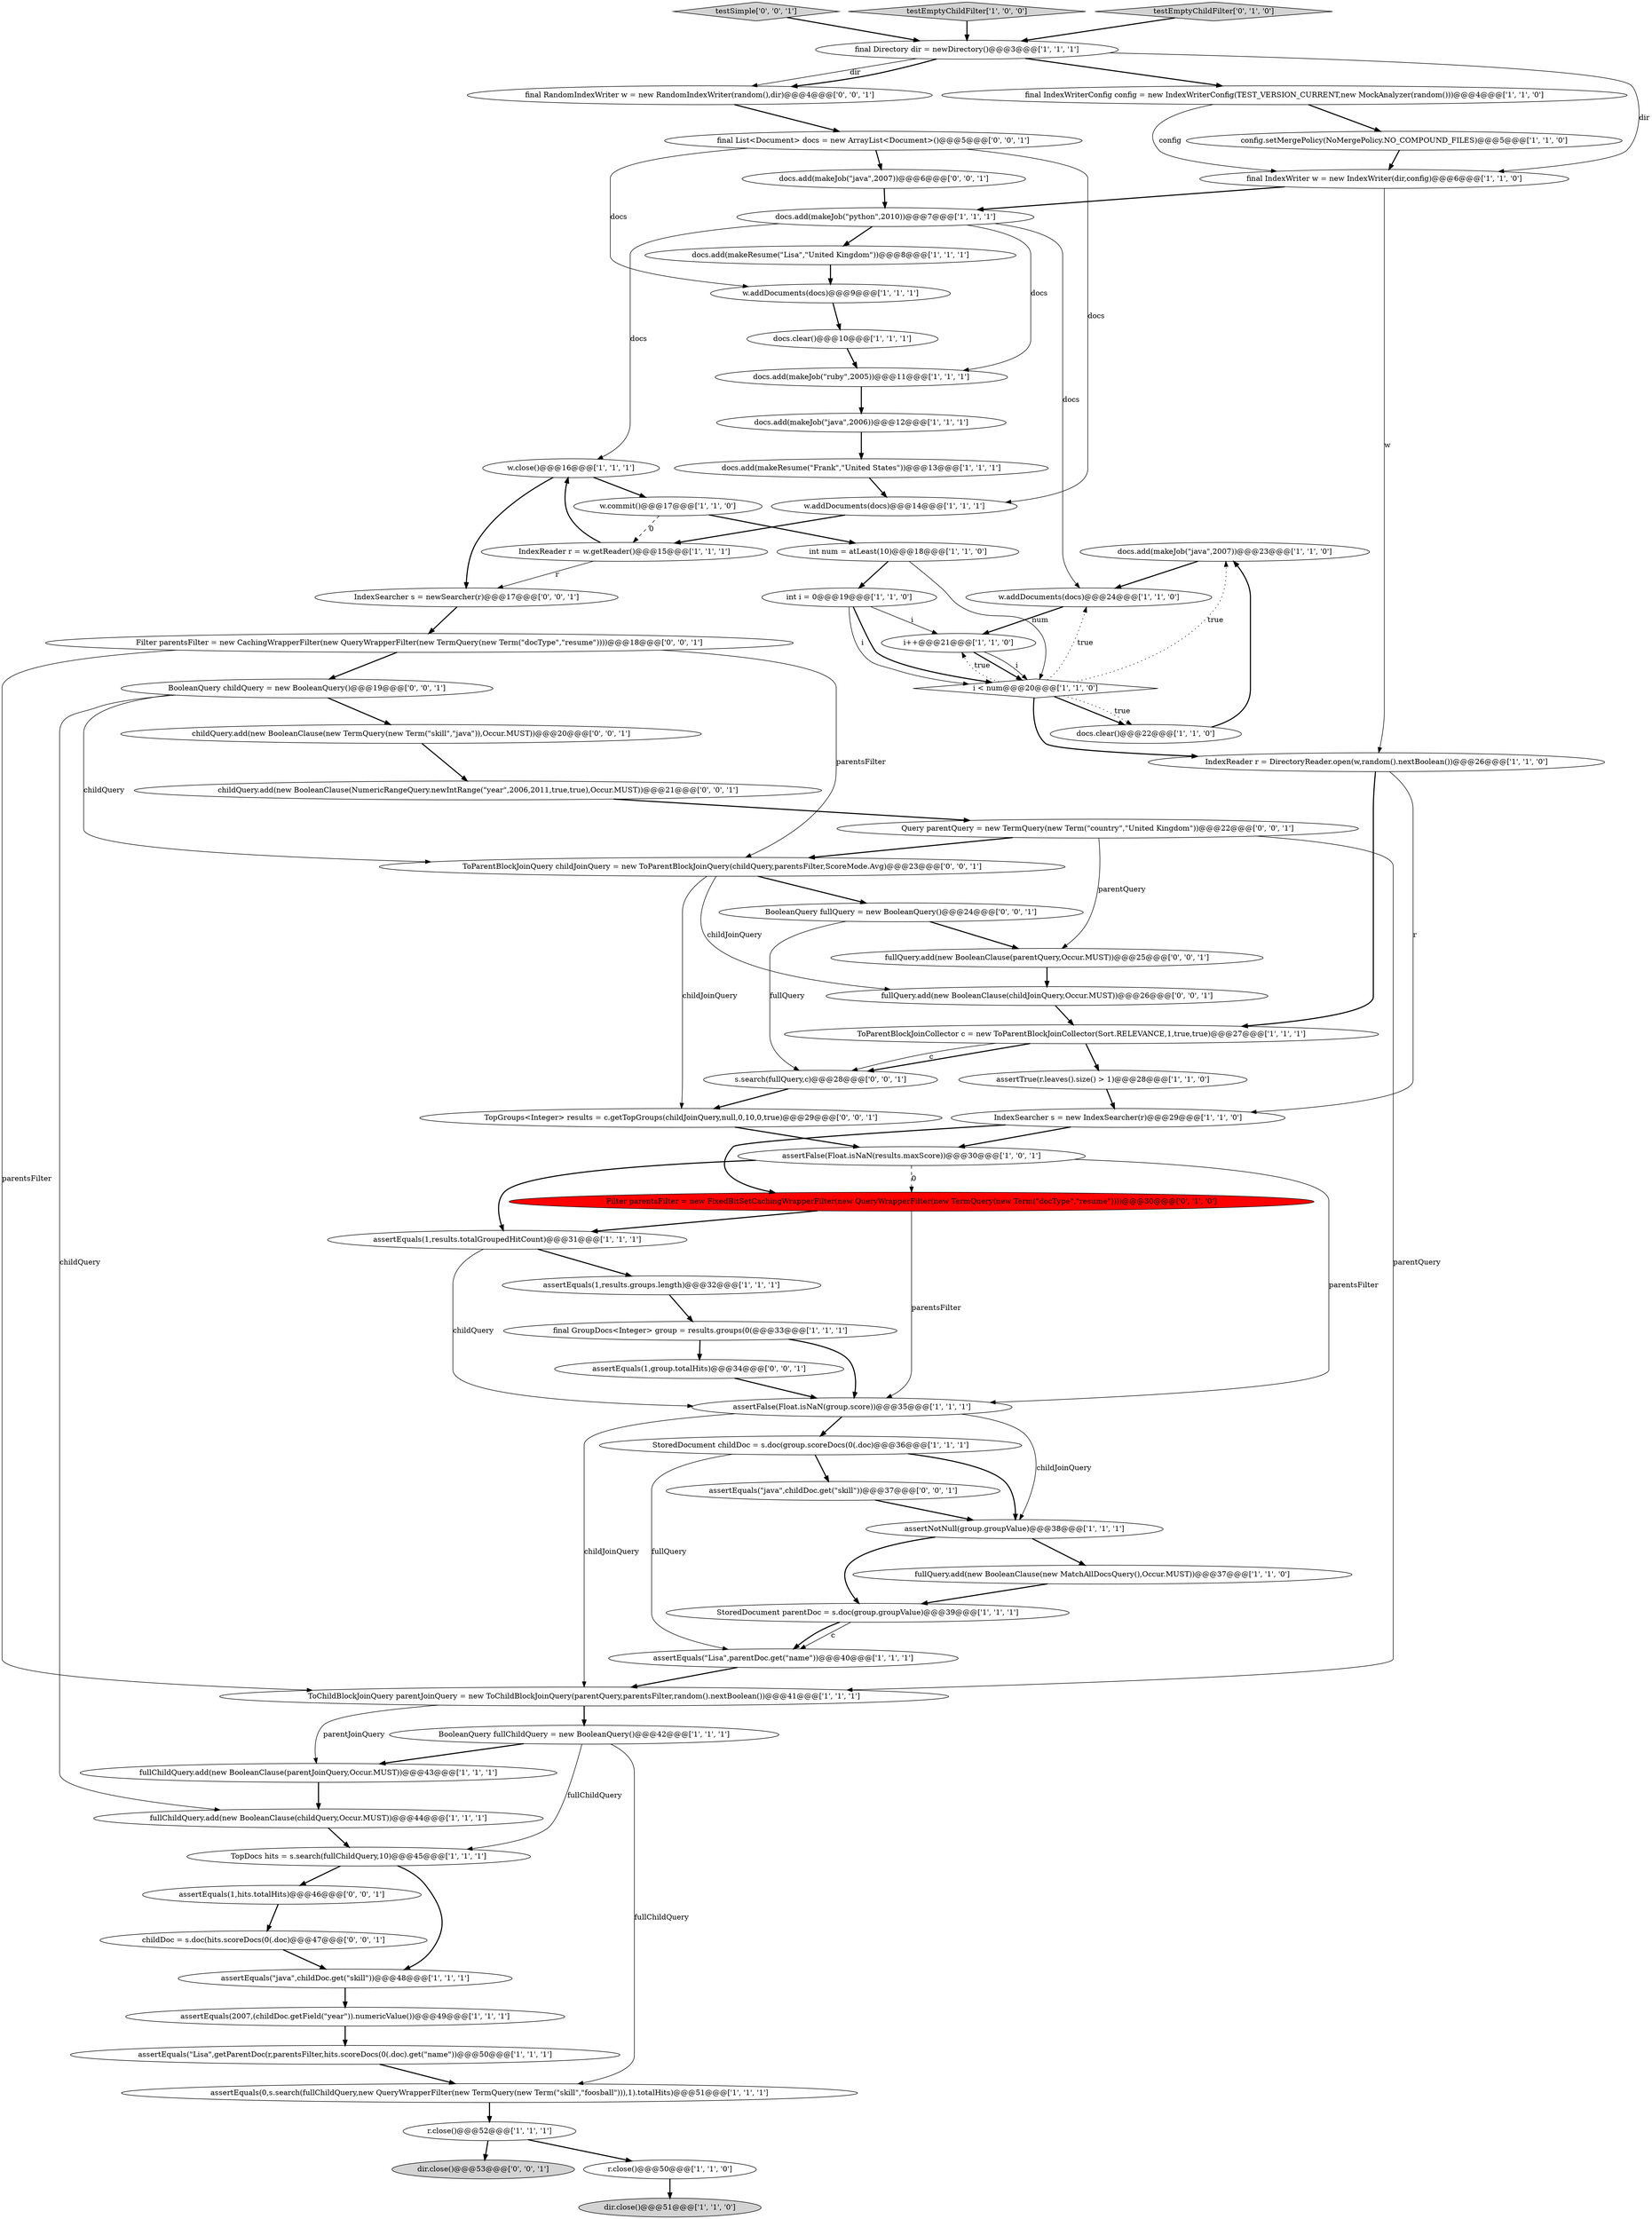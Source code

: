 digraph {
37 [style = filled, label = "docs.add(makeJob(\"java\",2007))@@@23@@@['1', '1', '0']", fillcolor = white, shape = ellipse image = "AAA0AAABBB1BBB"];
57 [style = filled, label = "testSimple['0', '0', '1']", fillcolor = lightgray, shape = diamond image = "AAA0AAABBB3BBB"];
38 [style = filled, label = "BooleanQuery fullChildQuery = new BooleanQuery()@@@42@@@['1', '1', '1']", fillcolor = white, shape = ellipse image = "AAA0AAABBB1BBB"];
29 [style = filled, label = "fullChildQuery.add(new BooleanClause(parentJoinQuery,Occur.MUST))@@@43@@@['1', '1', '1']", fillcolor = white, shape = ellipse image = "AAA0AAABBB1BBB"];
67 [style = filled, label = "fullQuery.add(new BooleanClause(childJoinQuery,Occur.MUST))@@@26@@@['0', '0', '1']", fillcolor = white, shape = ellipse image = "AAA0AAABBB3BBB"];
45 [style = filled, label = "TopDocs hits = s.search(fullChildQuery,10)@@@45@@@['1', '1', '1']", fillcolor = white, shape = ellipse image = "AAA0AAABBB1BBB"];
1 [style = filled, label = "int num = atLeast(10)@@@18@@@['1', '1', '0']", fillcolor = white, shape = ellipse image = "AAA0AAABBB1BBB"];
34 [style = filled, label = "w.commit()@@@17@@@['1', '1', '0']", fillcolor = white, shape = ellipse image = "AAA0AAABBB1BBB"];
59 [style = filled, label = "dir.close()@@@53@@@['0', '0', '1']", fillcolor = lightgray, shape = ellipse image = "AAA0AAABBB3BBB"];
33 [style = filled, label = "final GroupDocs<Integer> group = results.groups(0(@@@33@@@['1', '1', '1']", fillcolor = white, shape = ellipse image = "AAA0AAABBB1BBB"];
51 [style = filled, label = "final List<Document> docs = new ArrayList<Document>()@@@5@@@['0', '0', '1']", fillcolor = white, shape = ellipse image = "AAA0AAABBB3BBB"];
3 [style = filled, label = "assertEquals(\"java\",childDoc.get(\"skill\"))@@@48@@@['1', '1', '1']", fillcolor = white, shape = ellipse image = "AAA0AAABBB1BBB"];
6 [style = filled, label = "docs.add(makeResume(\"Frank\",\"United States\"))@@@13@@@['1', '1', '1']", fillcolor = white, shape = ellipse image = "AAA0AAABBB1BBB"];
8 [style = filled, label = "docs.clear()@@@22@@@['1', '1', '0']", fillcolor = white, shape = ellipse image = "AAA0AAABBB1BBB"];
46 [style = filled, label = "final IndexWriterConfig config = new IndexWriterConfig(TEST_VERSION_CURRENT,new MockAnalyzer(random()))@@@4@@@['1', '1', '0']", fillcolor = white, shape = ellipse image = "AAA0AAABBB1BBB"];
47 [style = filled, label = "ToChildBlockJoinQuery parentJoinQuery = new ToChildBlockJoinQuery(parentQuery,parentsFilter,random().nextBoolean())@@@41@@@['1', '1', '1']", fillcolor = white, shape = ellipse image = "AAA0AAABBB1BBB"];
71 [style = filled, label = "TopGroups<Integer> results = c.getTopGroups(childJoinQuery,null,0,10,0,true)@@@29@@@['0', '0', '1']", fillcolor = white, shape = ellipse image = "AAA0AAABBB3BBB"];
5 [style = filled, label = "docs.clear()@@@10@@@['1', '1', '1']", fillcolor = white, shape = ellipse image = "AAA0AAABBB1BBB"];
12 [style = filled, label = "assertEquals(1,results.groups.length)@@@32@@@['1', '1', '1']", fillcolor = white, shape = ellipse image = "AAA0AAABBB1BBB"];
50 [style = filled, label = "Filter parentsFilter = new FixedBitSetCachingWrapperFilter(new QueryWrapperFilter(new TermQuery(new Term(\"docType\",\"resume\"))))@@@30@@@['0', '1', '0']", fillcolor = red, shape = ellipse image = "AAA1AAABBB2BBB"];
26 [style = filled, label = "i++@@@21@@@['1', '1', '0']", fillcolor = white, shape = ellipse image = "AAA0AAABBB1BBB"];
32 [style = filled, label = "int i = 0@@@19@@@['1', '1', '0']", fillcolor = white, shape = ellipse image = "AAA0AAABBB1BBB"];
54 [style = filled, label = "assertEquals(1,group.totalHits)@@@34@@@['0', '0', '1']", fillcolor = white, shape = ellipse image = "AAA0AAABBB3BBB"];
15 [style = filled, label = "assertEquals(0,s.search(fullChildQuery,new QueryWrapperFilter(new TermQuery(new Term(\"skill\",\"foosball\"))),1).totalHits)@@@51@@@['1', '1', '1']", fillcolor = white, shape = ellipse image = "AAA0AAABBB1BBB"];
43 [style = filled, label = "assertEquals(1,results.totalGroupedHitCount)@@@31@@@['1', '1', '1']", fillcolor = white, shape = ellipse image = "AAA0AAABBB1BBB"];
35 [style = filled, label = "config.setMergePolicy(NoMergePolicy.NO_COMPOUND_FILES)@@@5@@@['1', '1', '0']", fillcolor = white, shape = ellipse image = "AAA0AAABBB1BBB"];
2 [style = filled, label = "docs.add(makeJob(\"java\",2006))@@@12@@@['1', '1', '1']", fillcolor = white, shape = ellipse image = "AAA0AAABBB1BBB"];
40 [style = filled, label = "assertEquals(\"Lisa\",parentDoc.get(\"name\"))@@@40@@@['1', '1', '1']", fillcolor = white, shape = ellipse image = "AAA0AAABBB1BBB"];
25 [style = filled, label = "final IndexWriter w = new IndexWriter(dir,config)@@@6@@@['1', '1', '0']", fillcolor = white, shape = ellipse image = "AAA0AAABBB1BBB"];
0 [style = filled, label = "assertTrue(r.leaves().size() > 1)@@@28@@@['1', '1', '0']", fillcolor = white, shape = ellipse image = "AAA0AAABBB1BBB"];
56 [style = filled, label = "s.search(fullQuery,c)@@@28@@@['0', '0', '1']", fillcolor = white, shape = ellipse image = "AAA0AAABBB3BBB"];
11 [style = filled, label = "dir.close()@@@51@@@['1', '1', '0']", fillcolor = lightgray, shape = ellipse image = "AAA0AAABBB1BBB"];
20 [style = filled, label = "w.close()@@@16@@@['1', '1', '1']", fillcolor = white, shape = ellipse image = "AAA0AAABBB1BBB"];
61 [style = filled, label = "childQuery.add(new BooleanClause(new TermQuery(new Term(\"skill\",\"java\")),Occur.MUST))@@@20@@@['0', '0', '1']", fillcolor = white, shape = ellipse image = "AAA0AAABBB3BBB"];
48 [style = filled, label = "IndexReader r = w.getReader()@@@15@@@['1', '1', '1']", fillcolor = white, shape = ellipse image = "AAA0AAABBB1BBB"];
70 [style = filled, label = "Filter parentsFilter = new CachingWrapperFilter(new QueryWrapperFilter(new TermQuery(new Term(\"docType\",\"resume\"))))@@@18@@@['0', '0', '1']", fillcolor = white, shape = ellipse image = "AAA0AAABBB3BBB"];
19 [style = filled, label = "w.addDocuments(docs)@@@14@@@['1', '1', '1']", fillcolor = white, shape = ellipse image = "AAA0AAABBB1BBB"];
27 [style = filled, label = "w.addDocuments(docs)@@@9@@@['1', '1', '1']", fillcolor = white, shape = ellipse image = "AAA0AAABBB1BBB"];
30 [style = filled, label = "testEmptyChildFilter['1', '0', '0']", fillcolor = lightgray, shape = diamond image = "AAA0AAABBB1BBB"];
64 [style = filled, label = "assertEquals(\"java\",childDoc.get(\"skill\"))@@@37@@@['0', '0', '1']", fillcolor = white, shape = ellipse image = "AAA0AAABBB3BBB"];
21 [style = filled, label = "r.close()@@@52@@@['1', '1', '1']", fillcolor = white, shape = ellipse image = "AAA0AAABBB1BBB"];
39 [style = filled, label = "fullChildQuery.add(new BooleanClause(childQuery,Occur.MUST))@@@44@@@['1', '1', '1']", fillcolor = white, shape = ellipse image = "AAA0AAABBB1BBB"];
52 [style = filled, label = "ToParentBlockJoinQuery childJoinQuery = new ToParentBlockJoinQuery(childQuery,parentsFilter,ScoreMode.Avg)@@@23@@@['0', '0', '1']", fillcolor = white, shape = ellipse image = "AAA0AAABBB3BBB"];
7 [style = filled, label = "i < num@@@20@@@['1', '1', '0']", fillcolor = white, shape = diamond image = "AAA0AAABBB1BBB"];
63 [style = filled, label = "childDoc = s.doc(hits.scoreDocs(0(.doc)@@@47@@@['0', '0', '1']", fillcolor = white, shape = ellipse image = "AAA0AAABBB3BBB"];
9 [style = filled, label = "final Directory dir = newDirectory()@@@3@@@['1', '1', '1']", fillcolor = white, shape = ellipse image = "AAA0AAABBB1BBB"];
10 [style = filled, label = "IndexReader r = DirectoryReader.open(w,random().nextBoolean())@@@26@@@['1', '1', '0']", fillcolor = white, shape = ellipse image = "AAA0AAABBB1BBB"];
58 [style = filled, label = "final RandomIndexWriter w = new RandomIndexWriter(random(),dir)@@@4@@@['0', '0', '1']", fillcolor = white, shape = ellipse image = "AAA0AAABBB3BBB"];
66 [style = filled, label = "assertEquals(1,hits.totalHits)@@@46@@@['0', '0', '1']", fillcolor = white, shape = ellipse image = "AAA0AAABBB3BBB"];
65 [style = filled, label = "BooleanQuery fullQuery = new BooleanQuery()@@@24@@@['0', '0', '1']", fillcolor = white, shape = ellipse image = "AAA0AAABBB3BBB"];
22 [style = filled, label = "assertEquals(\"Lisa\",getParentDoc(r,parentsFilter,hits.scoreDocs(0(.doc).get(\"name\"))@@@50@@@['1', '1', '1']", fillcolor = white, shape = ellipse image = "AAA0AAABBB1BBB"];
69 [style = filled, label = "fullQuery.add(new BooleanClause(parentQuery,Occur.MUST))@@@25@@@['0', '0', '1']", fillcolor = white, shape = ellipse image = "AAA0AAABBB3BBB"];
4 [style = filled, label = "docs.add(makeJob(\"ruby\",2005))@@@11@@@['1', '1', '1']", fillcolor = white, shape = ellipse image = "AAA0AAABBB1BBB"];
42 [style = filled, label = "r.close()@@@50@@@['1', '1', '0']", fillcolor = white, shape = ellipse image = "AAA0AAABBB1BBB"];
17 [style = filled, label = "IndexSearcher s = new IndexSearcher(r)@@@29@@@['1', '1', '0']", fillcolor = white, shape = ellipse image = "AAA0AAABBB1BBB"];
41 [style = filled, label = "ToParentBlockJoinCollector c = new ToParentBlockJoinCollector(Sort.RELEVANCE,1,true,true)@@@27@@@['1', '1', '1']", fillcolor = white, shape = ellipse image = "AAA0AAABBB1BBB"];
36 [style = filled, label = "fullQuery.add(new BooleanClause(new MatchAllDocsQuery(),Occur.MUST))@@@37@@@['1', '1', '0']", fillcolor = white, shape = ellipse image = "AAA0AAABBB1BBB"];
24 [style = filled, label = "assertFalse(Float.isNaN(group.score))@@@35@@@['1', '1', '1']", fillcolor = white, shape = ellipse image = "AAA0AAABBB1BBB"];
44 [style = filled, label = "assertEquals(2007,(childDoc.getField(\"year\")).numericValue())@@@49@@@['1', '1', '1']", fillcolor = white, shape = ellipse image = "AAA0AAABBB1BBB"];
62 [style = filled, label = "BooleanQuery childQuery = new BooleanQuery()@@@19@@@['0', '0', '1']", fillcolor = white, shape = ellipse image = "AAA0AAABBB3BBB"];
68 [style = filled, label = "Query parentQuery = new TermQuery(new Term(\"country\",\"United Kingdom\"))@@@22@@@['0', '0', '1']", fillcolor = white, shape = ellipse image = "AAA0AAABBB3BBB"];
23 [style = filled, label = "StoredDocument parentDoc = s.doc(group.groupValue)@@@39@@@['1', '1', '1']", fillcolor = white, shape = ellipse image = "AAA0AAABBB1BBB"];
28 [style = filled, label = "assertFalse(Float.isNaN(results.maxScore))@@@30@@@['1', '0', '1']", fillcolor = white, shape = ellipse image = "AAA0AAABBB1BBB"];
18 [style = filled, label = "docs.add(makeResume(\"Lisa\",\"United Kingdom\"))@@@8@@@['1', '1', '1']", fillcolor = white, shape = ellipse image = "AAA0AAABBB1BBB"];
60 [style = filled, label = "childQuery.add(new BooleanClause(NumericRangeQuery.newIntRange(\"year\",2006,2011,true,true),Occur.MUST))@@@21@@@['0', '0', '1']", fillcolor = white, shape = ellipse image = "AAA0AAABBB3BBB"];
49 [style = filled, label = "testEmptyChildFilter['0', '1', '0']", fillcolor = lightgray, shape = diamond image = "AAA0AAABBB2BBB"];
55 [style = filled, label = "IndexSearcher s = newSearcher(r)@@@17@@@['0', '0', '1']", fillcolor = white, shape = ellipse image = "AAA0AAABBB3BBB"];
53 [style = filled, label = "docs.add(makeJob(\"java\",2007))@@@6@@@['0', '0', '1']", fillcolor = white, shape = ellipse image = "AAA0AAABBB3BBB"];
16 [style = filled, label = "docs.add(makeJob(\"python\",2010))@@@7@@@['1', '1', '1']", fillcolor = white, shape = ellipse image = "AAA0AAABBB1BBB"];
31 [style = filled, label = "w.addDocuments(docs)@@@24@@@['1', '1', '0']", fillcolor = white, shape = ellipse image = "AAA0AAABBB1BBB"];
13 [style = filled, label = "StoredDocument childDoc = s.doc(group.scoreDocs(0(.doc)@@@36@@@['1', '1', '1']", fillcolor = white, shape = ellipse image = "AAA0AAABBB1BBB"];
14 [style = filled, label = "assertNotNull(group.groupValue)@@@38@@@['1', '1', '1']", fillcolor = white, shape = ellipse image = "AAA0AAABBB1BBB"];
9->58 [style = solid, label="dir"];
41->0 [style = bold, label=""];
21->42 [style = bold, label=""];
22->15 [style = bold, label=""];
2->6 [style = bold, label=""];
15->21 [style = bold, label=""];
24->14 [style = solid, label="childJoinQuery"];
62->61 [style = bold, label=""];
51->53 [style = bold, label=""];
7->8 [style = bold, label=""];
10->41 [style = bold, label=""];
16->31 [style = solid, label="docs"];
9->58 [style = bold, label=""];
70->52 [style = solid, label="parentsFilter"];
9->25 [style = solid, label="dir"];
1->7 [style = solid, label="num"];
45->66 [style = bold, label=""];
28->43 [style = bold, label=""];
37->31 [style = bold, label=""];
24->47 [style = solid, label="childJoinQuery"];
52->67 [style = solid, label="childJoinQuery"];
40->47 [style = bold, label=""];
65->56 [style = solid, label="fullQuery"];
65->69 [style = bold, label=""];
60->68 [style = bold, label=""];
27->5 [style = bold, label=""];
13->14 [style = bold, label=""];
66->63 [style = bold, label=""];
51->19 [style = solid, label="docs"];
50->43 [style = bold, label=""];
26->7 [style = bold, label=""];
29->39 [style = bold, label=""];
0->17 [style = bold, label=""];
20->34 [style = bold, label=""];
56->71 [style = bold, label=""];
52->65 [style = bold, label=""];
68->47 [style = solid, label="parentQuery"];
70->47 [style = solid, label="parentsFilter"];
39->45 [style = bold, label=""];
32->7 [style = bold, label=""];
13->40 [style = solid, label="fullQuery"];
4->2 [style = bold, label=""];
21->59 [style = bold, label=""];
68->69 [style = solid, label="parentQuery"];
38->45 [style = solid, label="fullChildQuery"];
43->12 [style = bold, label=""];
58->51 [style = bold, label=""];
12->33 [style = bold, label=""];
1->32 [style = bold, label=""];
44->22 [style = bold, label=""];
64->14 [style = bold, label=""];
7->8 [style = dotted, label="true"];
47->29 [style = solid, label="parentJoinQuery"];
24->13 [style = bold, label=""];
14->36 [style = bold, label=""];
13->64 [style = bold, label=""];
16->18 [style = bold, label=""];
68->52 [style = bold, label=""];
10->17 [style = solid, label="r"];
9->46 [style = bold, label=""];
32->26 [style = solid, label="i"];
23->40 [style = solid, label="c"];
7->26 [style = dotted, label="true"];
7->31 [style = dotted, label="true"];
16->20 [style = solid, label="docs"];
30->9 [style = bold, label=""];
48->55 [style = solid, label="r"];
16->4 [style = solid, label="docs"];
25->16 [style = bold, label=""];
34->48 [style = dashed, label="0"];
35->25 [style = bold, label=""];
55->70 [style = bold, label=""];
31->26 [style = bold, label=""];
3->44 [style = bold, label=""];
54->24 [style = bold, label=""];
17->50 [style = bold, label=""];
14->23 [style = bold, label=""];
42->11 [style = bold, label=""];
33->24 [style = bold, label=""];
62->39 [style = solid, label="childQuery"];
5->4 [style = bold, label=""];
46->35 [style = bold, label=""];
43->24 [style = solid, label="childQuery"];
38->15 [style = solid, label="fullChildQuery"];
57->9 [style = bold, label=""];
8->37 [style = bold, label=""];
63->3 [style = bold, label=""];
25->10 [style = solid, label="w"];
61->60 [style = bold, label=""];
19->48 [style = bold, label=""];
69->67 [style = bold, label=""];
45->3 [style = bold, label=""];
7->10 [style = bold, label=""];
32->7 [style = solid, label="i"];
34->1 [style = bold, label=""];
38->29 [style = bold, label=""];
62->52 [style = solid, label="childQuery"];
70->62 [style = bold, label=""];
41->56 [style = bold, label=""];
71->28 [style = bold, label=""];
46->25 [style = solid, label="config"];
6->19 [style = bold, label=""];
50->24 [style = solid, label="parentsFilter"];
47->38 [style = bold, label=""];
20->55 [style = bold, label=""];
7->37 [style = dotted, label="true"];
28->24 [style = solid, label="parentsFilter"];
52->71 [style = solid, label="childJoinQuery"];
67->41 [style = bold, label=""];
17->28 [style = bold, label=""];
41->56 [style = solid, label="c"];
36->23 [style = bold, label=""];
18->27 [style = bold, label=""];
23->40 [style = bold, label=""];
51->27 [style = solid, label="docs"];
48->20 [style = bold, label=""];
53->16 [style = bold, label=""];
49->9 [style = bold, label=""];
33->54 [style = bold, label=""];
28->50 [style = dashed, label="0"];
26->7 [style = solid, label="i"];
}
